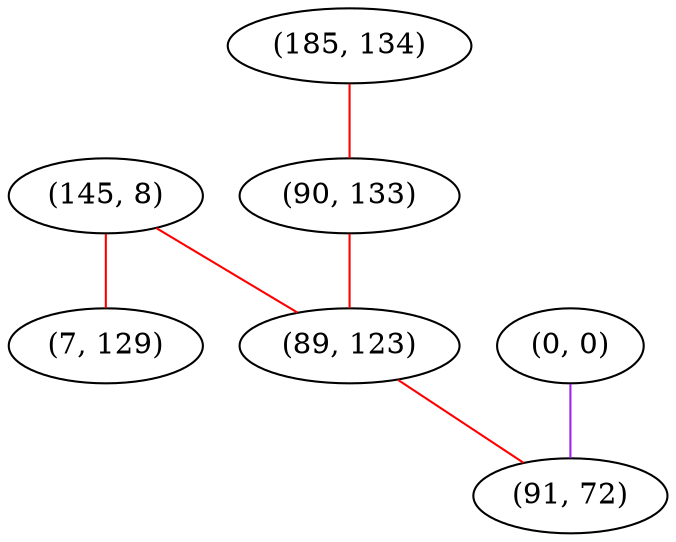 graph "" {
"(145, 8)";
"(0, 0)";
"(7, 129)";
"(185, 134)";
"(90, 133)";
"(89, 123)";
"(91, 72)";
"(145, 8)" -- "(89, 123)"  [color=red, key=0, weight=1];
"(145, 8)" -- "(7, 129)"  [color=red, key=0, weight=1];
"(0, 0)" -- "(91, 72)"  [color=purple, key=0, weight=4];
"(185, 134)" -- "(90, 133)"  [color=red, key=0, weight=1];
"(90, 133)" -- "(89, 123)"  [color=red, key=0, weight=1];
"(89, 123)" -- "(91, 72)"  [color=red, key=0, weight=1];
}
